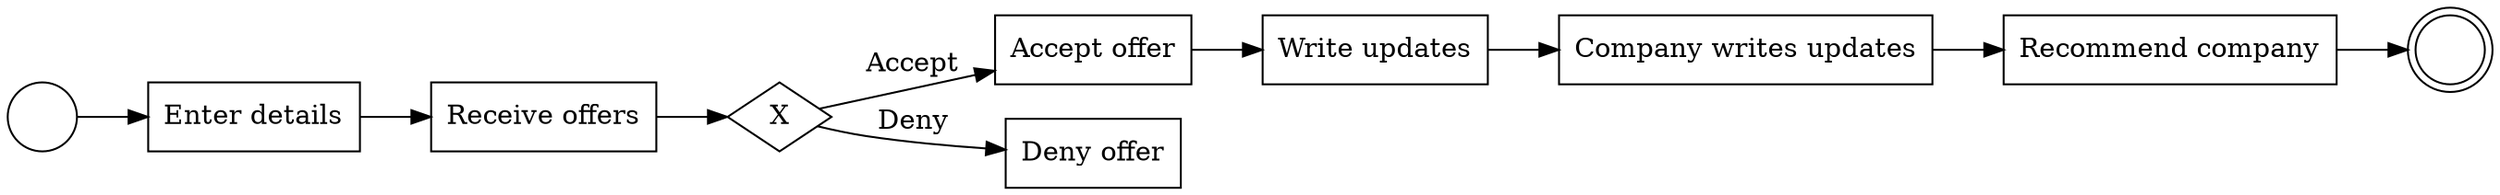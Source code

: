 digraph G {
  rankdir=LR;
  "start_1"[shape=circle label=""];
  "end_1"[shape=doublecircle label=""];
  "Enter details"[shape=rectangle];
  "Receive offers"[shape=rectangle];
  "seg_1"[shape=diamond label="X"];
  "Accept offer"[shape=rectangle];
  "Deny offer"[shape=rectangle];
  "Write updates"[shape=rectangle];
  "Company writes updates"[shape=rectangle];
  "Recommend company"[shape=rectangle];
  "start_1" -> "Enter details";
  "Enter details" -> "Receive offers";
  "Receive offers" -> "seg_1";
  "seg_1" -> "Accept offer"[label="Accept"];
  "seg_1" -> "Deny offer"[label="Deny"];
  "Accept offer" -> "Write updates";
  "Write updates" -> "Company writes updates";
  "Company writes updates" -> "Recommend company";
  "Recommend company" -> "end_1";
}